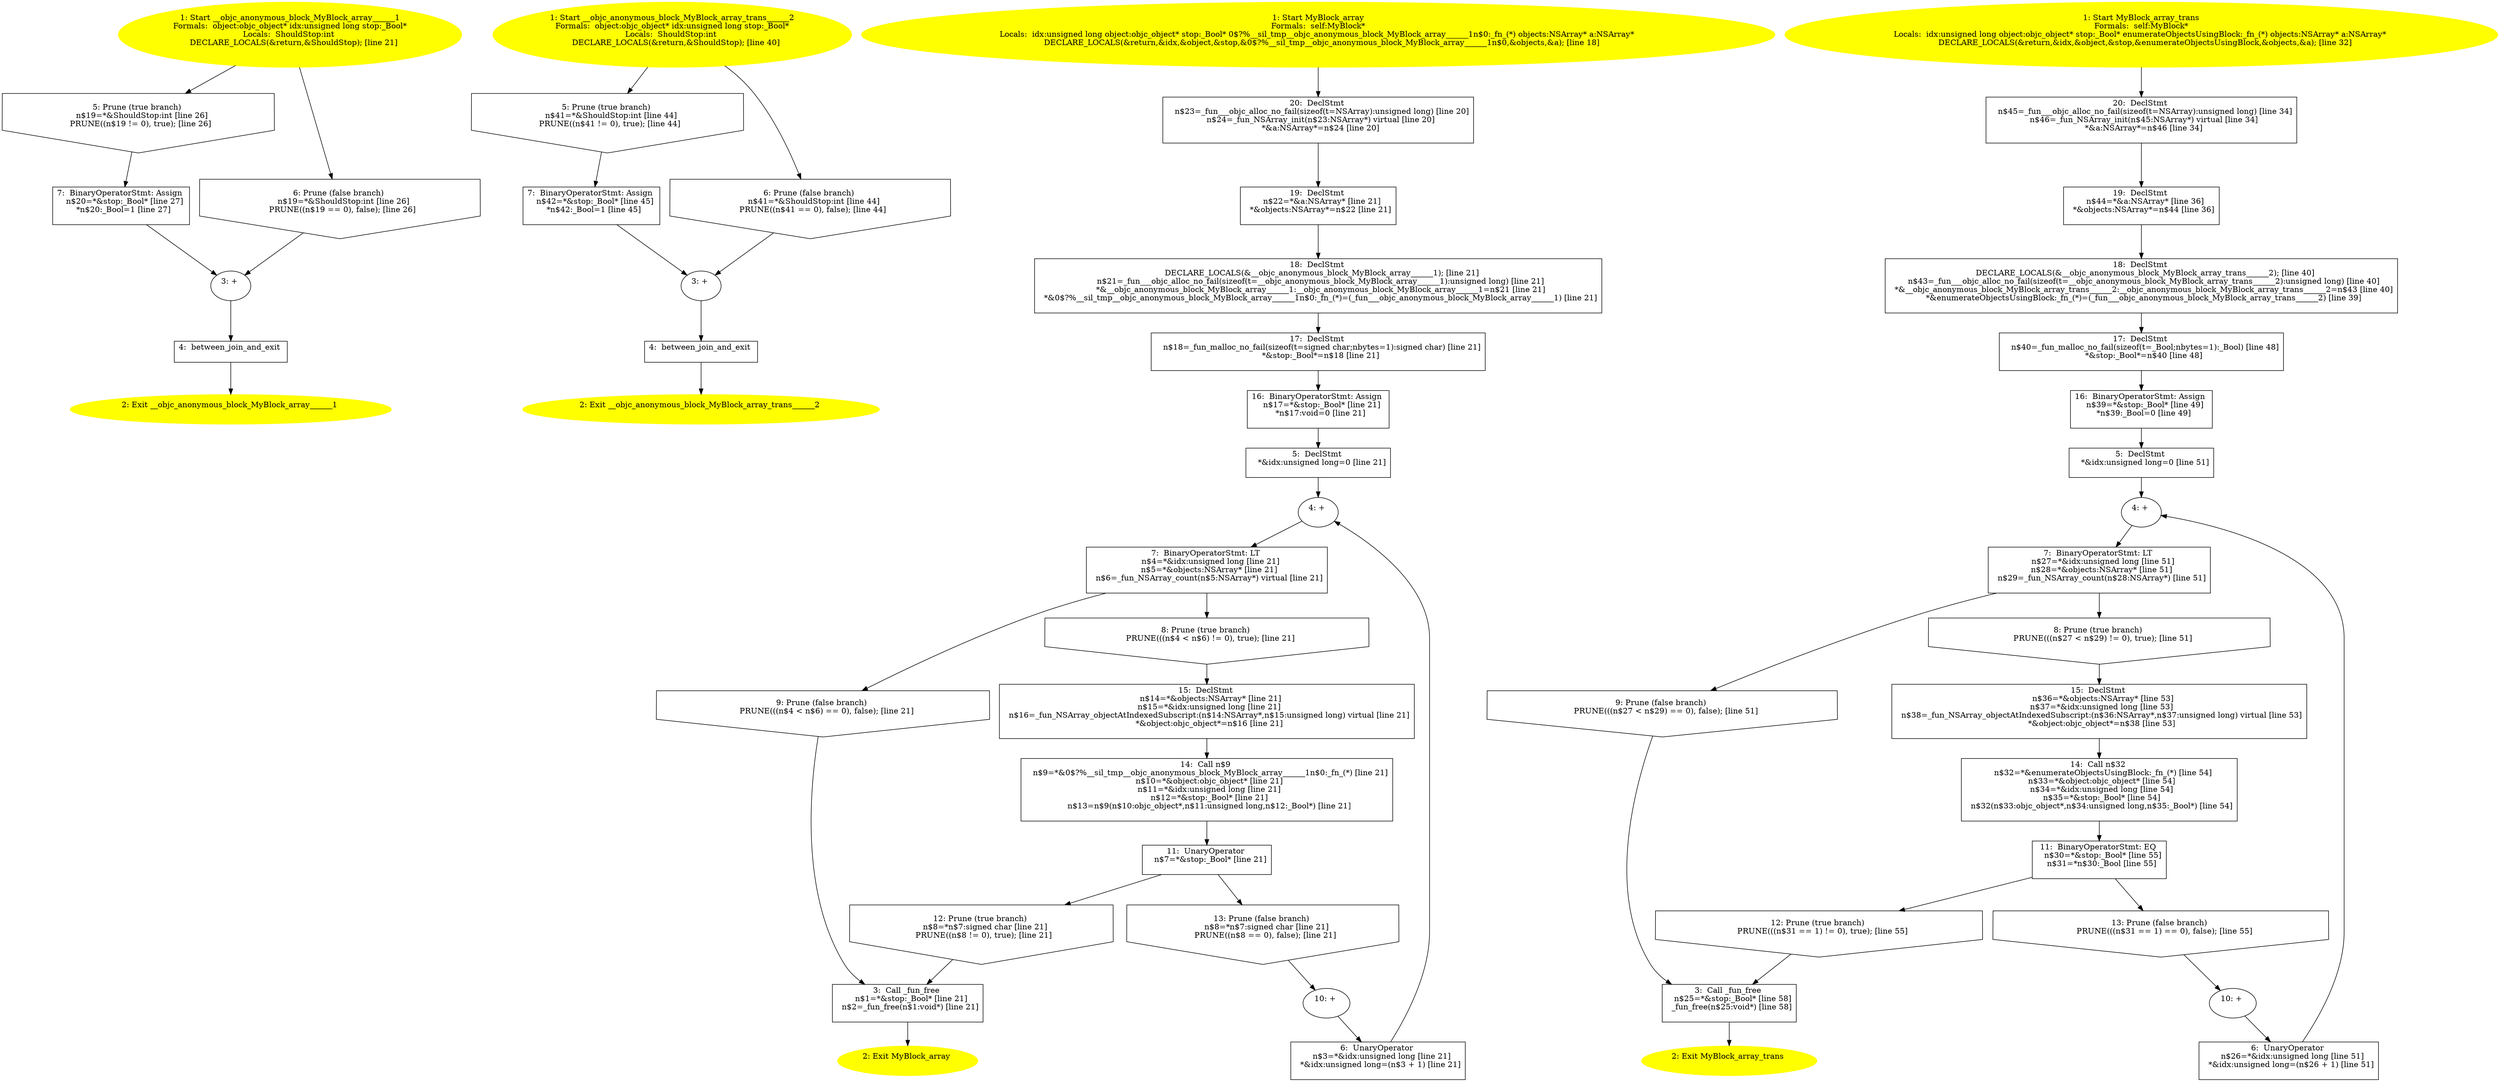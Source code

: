 /* @generated */
digraph iCFG {
"__objc_anonymous_block_MyBlock_array______1.bbadc16d5b5c97477e972b47a398046c_1" [label="1: Start __objc_anonymous_block_MyBlock_array______1\nFormals:  object:objc_object* idx:unsigned long stop:_Bool*\nLocals:  ShouldStop:int \n   DECLARE_LOCALS(&return,&ShouldStop); [line 21]\n " color=yellow style=filled]
	

	 "__objc_anonymous_block_MyBlock_array______1.bbadc16d5b5c97477e972b47a398046c_1" -> "__objc_anonymous_block_MyBlock_array______1.bbadc16d5b5c97477e972b47a398046c_5" ;
	 "__objc_anonymous_block_MyBlock_array______1.bbadc16d5b5c97477e972b47a398046c_1" -> "__objc_anonymous_block_MyBlock_array______1.bbadc16d5b5c97477e972b47a398046c_6" ;
"__objc_anonymous_block_MyBlock_array______1.bbadc16d5b5c97477e972b47a398046c_2" [label="2: Exit __objc_anonymous_block_MyBlock_array______1 \n  " color=yellow style=filled]
	

"__objc_anonymous_block_MyBlock_array______1.bbadc16d5b5c97477e972b47a398046c_3" [label="3: + \n  " ]
	

	 "__objc_anonymous_block_MyBlock_array______1.bbadc16d5b5c97477e972b47a398046c_3" -> "__objc_anonymous_block_MyBlock_array______1.bbadc16d5b5c97477e972b47a398046c_4" ;
"__objc_anonymous_block_MyBlock_array______1.bbadc16d5b5c97477e972b47a398046c_4" [label="4:  between_join_and_exit \n  " shape="box"]
	

	 "__objc_anonymous_block_MyBlock_array______1.bbadc16d5b5c97477e972b47a398046c_4" -> "__objc_anonymous_block_MyBlock_array______1.bbadc16d5b5c97477e972b47a398046c_2" ;
"__objc_anonymous_block_MyBlock_array______1.bbadc16d5b5c97477e972b47a398046c_5" [label="5: Prune (true branch) \n   n$19=*&ShouldStop:int [line 26]\n  PRUNE((n$19 != 0), true); [line 26]\n " shape="invhouse"]
	

	 "__objc_anonymous_block_MyBlock_array______1.bbadc16d5b5c97477e972b47a398046c_5" -> "__objc_anonymous_block_MyBlock_array______1.bbadc16d5b5c97477e972b47a398046c_7" ;
"__objc_anonymous_block_MyBlock_array______1.bbadc16d5b5c97477e972b47a398046c_6" [label="6: Prune (false branch) \n   n$19=*&ShouldStop:int [line 26]\n  PRUNE((n$19 == 0), false); [line 26]\n " shape="invhouse"]
	

	 "__objc_anonymous_block_MyBlock_array______1.bbadc16d5b5c97477e972b47a398046c_6" -> "__objc_anonymous_block_MyBlock_array______1.bbadc16d5b5c97477e972b47a398046c_3" ;
"__objc_anonymous_block_MyBlock_array______1.bbadc16d5b5c97477e972b47a398046c_7" [label="7:  BinaryOperatorStmt: Assign \n   n$20=*&stop:_Bool* [line 27]\n  *n$20:_Bool=1 [line 27]\n " shape="box"]
	

	 "__objc_anonymous_block_MyBlock_array______1.bbadc16d5b5c97477e972b47a398046c_7" -> "__objc_anonymous_block_MyBlock_array______1.bbadc16d5b5c97477e972b47a398046c_3" ;
"__objc_anonymous_block_MyBlock_array_trans______2.fea1d428975900396f66cb7e1f340c5f_1" [label="1: Start __objc_anonymous_block_MyBlock_array_trans______2\nFormals:  object:objc_object* idx:unsigned long stop:_Bool*\nLocals:  ShouldStop:int \n   DECLARE_LOCALS(&return,&ShouldStop); [line 40]\n " color=yellow style=filled]
	

	 "__objc_anonymous_block_MyBlock_array_trans______2.fea1d428975900396f66cb7e1f340c5f_1" -> "__objc_anonymous_block_MyBlock_array_trans______2.fea1d428975900396f66cb7e1f340c5f_5" ;
	 "__objc_anonymous_block_MyBlock_array_trans______2.fea1d428975900396f66cb7e1f340c5f_1" -> "__objc_anonymous_block_MyBlock_array_trans______2.fea1d428975900396f66cb7e1f340c5f_6" ;
"__objc_anonymous_block_MyBlock_array_trans______2.fea1d428975900396f66cb7e1f340c5f_2" [label="2: Exit __objc_anonymous_block_MyBlock_array_trans______2 \n  " color=yellow style=filled]
	

"__objc_anonymous_block_MyBlock_array_trans______2.fea1d428975900396f66cb7e1f340c5f_3" [label="3: + \n  " ]
	

	 "__objc_anonymous_block_MyBlock_array_trans______2.fea1d428975900396f66cb7e1f340c5f_3" -> "__objc_anonymous_block_MyBlock_array_trans______2.fea1d428975900396f66cb7e1f340c5f_4" ;
"__objc_anonymous_block_MyBlock_array_trans______2.fea1d428975900396f66cb7e1f340c5f_4" [label="4:  between_join_and_exit \n  " shape="box"]
	

	 "__objc_anonymous_block_MyBlock_array_trans______2.fea1d428975900396f66cb7e1f340c5f_4" -> "__objc_anonymous_block_MyBlock_array_trans______2.fea1d428975900396f66cb7e1f340c5f_2" ;
"__objc_anonymous_block_MyBlock_array_trans______2.fea1d428975900396f66cb7e1f340c5f_5" [label="5: Prune (true branch) \n   n$41=*&ShouldStop:int [line 44]\n  PRUNE((n$41 != 0), true); [line 44]\n " shape="invhouse"]
	

	 "__objc_anonymous_block_MyBlock_array_trans______2.fea1d428975900396f66cb7e1f340c5f_5" -> "__objc_anonymous_block_MyBlock_array_trans______2.fea1d428975900396f66cb7e1f340c5f_7" ;
"__objc_anonymous_block_MyBlock_array_trans______2.fea1d428975900396f66cb7e1f340c5f_6" [label="6: Prune (false branch) \n   n$41=*&ShouldStop:int [line 44]\n  PRUNE((n$41 == 0), false); [line 44]\n " shape="invhouse"]
	

	 "__objc_anonymous_block_MyBlock_array_trans______2.fea1d428975900396f66cb7e1f340c5f_6" -> "__objc_anonymous_block_MyBlock_array_trans______2.fea1d428975900396f66cb7e1f340c5f_3" ;
"__objc_anonymous_block_MyBlock_array_trans______2.fea1d428975900396f66cb7e1f340c5f_7" [label="7:  BinaryOperatorStmt: Assign \n   n$42=*&stop:_Bool* [line 45]\n  *n$42:_Bool=1 [line 45]\n " shape="box"]
	

	 "__objc_anonymous_block_MyBlock_array_trans______2.fea1d428975900396f66cb7e1f340c5f_7" -> "__objc_anonymous_block_MyBlock_array_trans______2.fea1d428975900396f66cb7e1f340c5f_3" ;
"array#MyBlock#instance.8be6e5b5e968d186440e1931c9eb40de_1" [label="1: Start MyBlock_array\nFormals:  self:MyBlock*\nLocals:  idx:unsigned long object:objc_object* stop:_Bool* 0$?%__sil_tmp__objc_anonymous_block_MyBlock_array______1n$0:_fn_(*) objects:NSArray* a:NSArray* \n   DECLARE_LOCALS(&return,&idx,&object,&stop,&0$?%__sil_tmp__objc_anonymous_block_MyBlock_array______1n$0,&objects,&a); [line 18]\n " color=yellow style=filled]
	

	 "array#MyBlock#instance.8be6e5b5e968d186440e1931c9eb40de_1" -> "array#MyBlock#instance.8be6e5b5e968d186440e1931c9eb40de_20" ;
"array#MyBlock#instance.8be6e5b5e968d186440e1931c9eb40de_2" [label="2: Exit MyBlock_array \n  " color=yellow style=filled]
	

"array#MyBlock#instance.8be6e5b5e968d186440e1931c9eb40de_3" [label="3:  Call _fun_free \n   n$1=*&stop:_Bool* [line 21]\n  n$2=_fun_free(n$1:void*) [line 21]\n " shape="box"]
	

	 "array#MyBlock#instance.8be6e5b5e968d186440e1931c9eb40de_3" -> "array#MyBlock#instance.8be6e5b5e968d186440e1931c9eb40de_2" ;
"array#MyBlock#instance.8be6e5b5e968d186440e1931c9eb40de_4" [label="4: + \n  " ]
	

	 "array#MyBlock#instance.8be6e5b5e968d186440e1931c9eb40de_4" -> "array#MyBlock#instance.8be6e5b5e968d186440e1931c9eb40de_7" ;
"array#MyBlock#instance.8be6e5b5e968d186440e1931c9eb40de_5" [label="5:  DeclStmt \n   *&idx:unsigned long=0 [line 21]\n " shape="box"]
	

	 "array#MyBlock#instance.8be6e5b5e968d186440e1931c9eb40de_5" -> "array#MyBlock#instance.8be6e5b5e968d186440e1931c9eb40de_4" ;
"array#MyBlock#instance.8be6e5b5e968d186440e1931c9eb40de_6" [label="6:  UnaryOperator \n   n$3=*&idx:unsigned long [line 21]\n  *&idx:unsigned long=(n$3 + 1) [line 21]\n " shape="box"]
	

	 "array#MyBlock#instance.8be6e5b5e968d186440e1931c9eb40de_6" -> "array#MyBlock#instance.8be6e5b5e968d186440e1931c9eb40de_4" ;
"array#MyBlock#instance.8be6e5b5e968d186440e1931c9eb40de_7" [label="7:  BinaryOperatorStmt: LT \n   n$4=*&idx:unsigned long [line 21]\n  n$5=*&objects:NSArray* [line 21]\n  n$6=_fun_NSArray_count(n$5:NSArray*) virtual [line 21]\n " shape="box"]
	

	 "array#MyBlock#instance.8be6e5b5e968d186440e1931c9eb40de_7" -> "array#MyBlock#instance.8be6e5b5e968d186440e1931c9eb40de_8" ;
	 "array#MyBlock#instance.8be6e5b5e968d186440e1931c9eb40de_7" -> "array#MyBlock#instance.8be6e5b5e968d186440e1931c9eb40de_9" ;
"array#MyBlock#instance.8be6e5b5e968d186440e1931c9eb40de_8" [label="8: Prune (true branch) \n   PRUNE(((n$4 < n$6) != 0), true); [line 21]\n " shape="invhouse"]
	

	 "array#MyBlock#instance.8be6e5b5e968d186440e1931c9eb40de_8" -> "array#MyBlock#instance.8be6e5b5e968d186440e1931c9eb40de_15" ;
"array#MyBlock#instance.8be6e5b5e968d186440e1931c9eb40de_9" [label="9: Prune (false branch) \n   PRUNE(((n$4 < n$6) == 0), false); [line 21]\n " shape="invhouse"]
	

	 "array#MyBlock#instance.8be6e5b5e968d186440e1931c9eb40de_9" -> "array#MyBlock#instance.8be6e5b5e968d186440e1931c9eb40de_3" ;
"array#MyBlock#instance.8be6e5b5e968d186440e1931c9eb40de_10" [label="10: + \n  " ]
	

	 "array#MyBlock#instance.8be6e5b5e968d186440e1931c9eb40de_10" -> "array#MyBlock#instance.8be6e5b5e968d186440e1931c9eb40de_6" ;
"array#MyBlock#instance.8be6e5b5e968d186440e1931c9eb40de_11" [label="11:  UnaryOperator \n   n$7=*&stop:_Bool* [line 21]\n " shape="box"]
	

	 "array#MyBlock#instance.8be6e5b5e968d186440e1931c9eb40de_11" -> "array#MyBlock#instance.8be6e5b5e968d186440e1931c9eb40de_12" ;
	 "array#MyBlock#instance.8be6e5b5e968d186440e1931c9eb40de_11" -> "array#MyBlock#instance.8be6e5b5e968d186440e1931c9eb40de_13" ;
"array#MyBlock#instance.8be6e5b5e968d186440e1931c9eb40de_12" [label="12: Prune (true branch) \n   n$8=*n$7:signed char [line 21]\n  PRUNE((n$8 != 0), true); [line 21]\n " shape="invhouse"]
	

	 "array#MyBlock#instance.8be6e5b5e968d186440e1931c9eb40de_12" -> "array#MyBlock#instance.8be6e5b5e968d186440e1931c9eb40de_3" ;
"array#MyBlock#instance.8be6e5b5e968d186440e1931c9eb40de_13" [label="13: Prune (false branch) \n   n$8=*n$7:signed char [line 21]\n  PRUNE((n$8 == 0), false); [line 21]\n " shape="invhouse"]
	

	 "array#MyBlock#instance.8be6e5b5e968d186440e1931c9eb40de_13" -> "array#MyBlock#instance.8be6e5b5e968d186440e1931c9eb40de_10" ;
"array#MyBlock#instance.8be6e5b5e968d186440e1931c9eb40de_14" [label="14:  Call n$9 \n   n$9=*&0$?%__sil_tmp__objc_anonymous_block_MyBlock_array______1n$0:_fn_(*) [line 21]\n  n$10=*&object:objc_object* [line 21]\n  n$11=*&idx:unsigned long [line 21]\n  n$12=*&stop:_Bool* [line 21]\n  n$13=n$9(n$10:objc_object*,n$11:unsigned long,n$12:_Bool*) [line 21]\n " shape="box"]
	

	 "array#MyBlock#instance.8be6e5b5e968d186440e1931c9eb40de_14" -> "array#MyBlock#instance.8be6e5b5e968d186440e1931c9eb40de_11" ;
"array#MyBlock#instance.8be6e5b5e968d186440e1931c9eb40de_15" [label="15:  DeclStmt \n   n$14=*&objects:NSArray* [line 21]\n  n$15=*&idx:unsigned long [line 21]\n  n$16=_fun_NSArray_objectAtIndexedSubscript:(n$14:NSArray*,n$15:unsigned long) virtual [line 21]\n  *&object:objc_object*=n$16 [line 21]\n " shape="box"]
	

	 "array#MyBlock#instance.8be6e5b5e968d186440e1931c9eb40de_15" -> "array#MyBlock#instance.8be6e5b5e968d186440e1931c9eb40de_14" ;
"array#MyBlock#instance.8be6e5b5e968d186440e1931c9eb40de_16" [label="16:  BinaryOperatorStmt: Assign \n   n$17=*&stop:_Bool* [line 21]\n  *n$17:void=0 [line 21]\n " shape="box"]
	

	 "array#MyBlock#instance.8be6e5b5e968d186440e1931c9eb40de_16" -> "array#MyBlock#instance.8be6e5b5e968d186440e1931c9eb40de_5" ;
"array#MyBlock#instance.8be6e5b5e968d186440e1931c9eb40de_17" [label="17:  DeclStmt \n   n$18=_fun_malloc_no_fail(sizeof(t=signed char;nbytes=1):signed char) [line 21]\n  *&stop:_Bool*=n$18 [line 21]\n " shape="box"]
	

	 "array#MyBlock#instance.8be6e5b5e968d186440e1931c9eb40de_17" -> "array#MyBlock#instance.8be6e5b5e968d186440e1931c9eb40de_16" ;
"array#MyBlock#instance.8be6e5b5e968d186440e1931c9eb40de_18" [label="18:  DeclStmt \n   DECLARE_LOCALS(&__objc_anonymous_block_MyBlock_array______1); [line 21]\n  n$21=_fun___objc_alloc_no_fail(sizeof(t=__objc_anonymous_block_MyBlock_array______1):unsigned long) [line 21]\n  *&__objc_anonymous_block_MyBlock_array______1:__objc_anonymous_block_MyBlock_array______1=n$21 [line 21]\n  *&0$?%__sil_tmp__objc_anonymous_block_MyBlock_array______1n$0:_fn_(*)=(_fun___objc_anonymous_block_MyBlock_array______1) [line 21]\n " shape="box"]
	

	 "array#MyBlock#instance.8be6e5b5e968d186440e1931c9eb40de_18" -> "array#MyBlock#instance.8be6e5b5e968d186440e1931c9eb40de_17" ;
"array#MyBlock#instance.8be6e5b5e968d186440e1931c9eb40de_19" [label="19:  DeclStmt \n   n$22=*&a:NSArray* [line 21]\n  *&objects:NSArray*=n$22 [line 21]\n " shape="box"]
	

	 "array#MyBlock#instance.8be6e5b5e968d186440e1931c9eb40de_19" -> "array#MyBlock#instance.8be6e5b5e968d186440e1931c9eb40de_18" ;
"array#MyBlock#instance.8be6e5b5e968d186440e1931c9eb40de_20" [label="20:  DeclStmt \n   n$23=_fun___objc_alloc_no_fail(sizeof(t=NSArray):unsigned long) [line 20]\n  n$24=_fun_NSArray_init(n$23:NSArray*) virtual [line 20]\n  *&a:NSArray*=n$24 [line 20]\n " shape="box"]
	

	 "array#MyBlock#instance.8be6e5b5e968d186440e1931c9eb40de_20" -> "array#MyBlock#instance.8be6e5b5e968d186440e1931c9eb40de_19" ;
"array_trans#MyBlock#instance.13289a590560d0628a3ae5174e716a32_1" [label="1: Start MyBlock_array_trans\nFormals:  self:MyBlock*\nLocals:  idx:unsigned long object:objc_object* stop:_Bool* enumerateObjectsUsingBlock:_fn_(*) objects:NSArray* a:NSArray* \n   DECLARE_LOCALS(&return,&idx,&object,&stop,&enumerateObjectsUsingBlock,&objects,&a); [line 32]\n " color=yellow style=filled]
	

	 "array_trans#MyBlock#instance.13289a590560d0628a3ae5174e716a32_1" -> "array_trans#MyBlock#instance.13289a590560d0628a3ae5174e716a32_20" ;
"array_trans#MyBlock#instance.13289a590560d0628a3ae5174e716a32_2" [label="2: Exit MyBlock_array_trans \n  " color=yellow style=filled]
	

"array_trans#MyBlock#instance.13289a590560d0628a3ae5174e716a32_3" [label="3:  Call _fun_free \n   n$25=*&stop:_Bool* [line 58]\n  _fun_free(n$25:void*) [line 58]\n " shape="box"]
	

	 "array_trans#MyBlock#instance.13289a590560d0628a3ae5174e716a32_3" -> "array_trans#MyBlock#instance.13289a590560d0628a3ae5174e716a32_2" ;
"array_trans#MyBlock#instance.13289a590560d0628a3ae5174e716a32_4" [label="4: + \n  " ]
	

	 "array_trans#MyBlock#instance.13289a590560d0628a3ae5174e716a32_4" -> "array_trans#MyBlock#instance.13289a590560d0628a3ae5174e716a32_7" ;
"array_trans#MyBlock#instance.13289a590560d0628a3ae5174e716a32_5" [label="5:  DeclStmt \n   *&idx:unsigned long=0 [line 51]\n " shape="box"]
	

	 "array_trans#MyBlock#instance.13289a590560d0628a3ae5174e716a32_5" -> "array_trans#MyBlock#instance.13289a590560d0628a3ae5174e716a32_4" ;
"array_trans#MyBlock#instance.13289a590560d0628a3ae5174e716a32_6" [label="6:  UnaryOperator \n   n$26=*&idx:unsigned long [line 51]\n  *&idx:unsigned long=(n$26 + 1) [line 51]\n " shape="box"]
	

	 "array_trans#MyBlock#instance.13289a590560d0628a3ae5174e716a32_6" -> "array_trans#MyBlock#instance.13289a590560d0628a3ae5174e716a32_4" ;
"array_trans#MyBlock#instance.13289a590560d0628a3ae5174e716a32_7" [label="7:  BinaryOperatorStmt: LT \n   n$27=*&idx:unsigned long [line 51]\n  n$28=*&objects:NSArray* [line 51]\n  n$29=_fun_NSArray_count(n$28:NSArray*) [line 51]\n " shape="box"]
	

	 "array_trans#MyBlock#instance.13289a590560d0628a3ae5174e716a32_7" -> "array_trans#MyBlock#instance.13289a590560d0628a3ae5174e716a32_8" ;
	 "array_trans#MyBlock#instance.13289a590560d0628a3ae5174e716a32_7" -> "array_trans#MyBlock#instance.13289a590560d0628a3ae5174e716a32_9" ;
"array_trans#MyBlock#instance.13289a590560d0628a3ae5174e716a32_8" [label="8: Prune (true branch) \n   PRUNE(((n$27 < n$29) != 0), true); [line 51]\n " shape="invhouse"]
	

	 "array_trans#MyBlock#instance.13289a590560d0628a3ae5174e716a32_8" -> "array_trans#MyBlock#instance.13289a590560d0628a3ae5174e716a32_15" ;
"array_trans#MyBlock#instance.13289a590560d0628a3ae5174e716a32_9" [label="9: Prune (false branch) \n   PRUNE(((n$27 < n$29) == 0), false); [line 51]\n " shape="invhouse"]
	

	 "array_trans#MyBlock#instance.13289a590560d0628a3ae5174e716a32_9" -> "array_trans#MyBlock#instance.13289a590560d0628a3ae5174e716a32_3" ;
"array_trans#MyBlock#instance.13289a590560d0628a3ae5174e716a32_10" [label="10: + \n  " ]
	

	 "array_trans#MyBlock#instance.13289a590560d0628a3ae5174e716a32_10" -> "array_trans#MyBlock#instance.13289a590560d0628a3ae5174e716a32_6" ;
"array_trans#MyBlock#instance.13289a590560d0628a3ae5174e716a32_11" [label="11:  BinaryOperatorStmt: EQ \n   n$30=*&stop:_Bool* [line 55]\n  n$31=*n$30:_Bool [line 55]\n " shape="box"]
	

	 "array_trans#MyBlock#instance.13289a590560d0628a3ae5174e716a32_11" -> "array_trans#MyBlock#instance.13289a590560d0628a3ae5174e716a32_12" ;
	 "array_trans#MyBlock#instance.13289a590560d0628a3ae5174e716a32_11" -> "array_trans#MyBlock#instance.13289a590560d0628a3ae5174e716a32_13" ;
"array_trans#MyBlock#instance.13289a590560d0628a3ae5174e716a32_12" [label="12: Prune (true branch) \n   PRUNE(((n$31 == 1) != 0), true); [line 55]\n " shape="invhouse"]
	

	 "array_trans#MyBlock#instance.13289a590560d0628a3ae5174e716a32_12" -> "array_trans#MyBlock#instance.13289a590560d0628a3ae5174e716a32_3" ;
"array_trans#MyBlock#instance.13289a590560d0628a3ae5174e716a32_13" [label="13: Prune (false branch) \n   PRUNE(((n$31 == 1) == 0), false); [line 55]\n " shape="invhouse"]
	

	 "array_trans#MyBlock#instance.13289a590560d0628a3ae5174e716a32_13" -> "array_trans#MyBlock#instance.13289a590560d0628a3ae5174e716a32_10" ;
"array_trans#MyBlock#instance.13289a590560d0628a3ae5174e716a32_14" [label="14:  Call n$32 \n   n$32=*&enumerateObjectsUsingBlock:_fn_(*) [line 54]\n  n$33=*&object:objc_object* [line 54]\n  n$34=*&idx:unsigned long [line 54]\n  n$35=*&stop:_Bool* [line 54]\n  n$32(n$33:objc_object*,n$34:unsigned long,n$35:_Bool*) [line 54]\n " shape="box"]
	

	 "array_trans#MyBlock#instance.13289a590560d0628a3ae5174e716a32_14" -> "array_trans#MyBlock#instance.13289a590560d0628a3ae5174e716a32_11" ;
"array_trans#MyBlock#instance.13289a590560d0628a3ae5174e716a32_15" [label="15:  DeclStmt \n   n$36=*&objects:NSArray* [line 53]\n  n$37=*&idx:unsigned long [line 53]\n  n$38=_fun_NSArray_objectAtIndexedSubscript:(n$36:NSArray*,n$37:unsigned long) virtual [line 53]\n  *&object:objc_object*=n$38 [line 53]\n " shape="box"]
	

	 "array_trans#MyBlock#instance.13289a590560d0628a3ae5174e716a32_15" -> "array_trans#MyBlock#instance.13289a590560d0628a3ae5174e716a32_14" ;
"array_trans#MyBlock#instance.13289a590560d0628a3ae5174e716a32_16" [label="16:  BinaryOperatorStmt: Assign \n   n$39=*&stop:_Bool* [line 49]\n  *n$39:_Bool=0 [line 49]\n " shape="box"]
	

	 "array_trans#MyBlock#instance.13289a590560d0628a3ae5174e716a32_16" -> "array_trans#MyBlock#instance.13289a590560d0628a3ae5174e716a32_5" ;
"array_trans#MyBlock#instance.13289a590560d0628a3ae5174e716a32_17" [label="17:  DeclStmt \n   n$40=_fun_malloc_no_fail(sizeof(t=_Bool;nbytes=1):_Bool) [line 48]\n  *&stop:_Bool*=n$40 [line 48]\n " shape="box"]
	

	 "array_trans#MyBlock#instance.13289a590560d0628a3ae5174e716a32_17" -> "array_trans#MyBlock#instance.13289a590560d0628a3ae5174e716a32_16" ;
"array_trans#MyBlock#instance.13289a590560d0628a3ae5174e716a32_18" [label="18:  DeclStmt \n   DECLARE_LOCALS(&__objc_anonymous_block_MyBlock_array_trans______2); [line 40]\n  n$43=_fun___objc_alloc_no_fail(sizeof(t=__objc_anonymous_block_MyBlock_array_trans______2):unsigned long) [line 40]\n  *&__objc_anonymous_block_MyBlock_array_trans______2:__objc_anonymous_block_MyBlock_array_trans______2=n$43 [line 40]\n  *&enumerateObjectsUsingBlock:_fn_(*)=(_fun___objc_anonymous_block_MyBlock_array_trans______2) [line 39]\n " shape="box"]
	

	 "array_trans#MyBlock#instance.13289a590560d0628a3ae5174e716a32_18" -> "array_trans#MyBlock#instance.13289a590560d0628a3ae5174e716a32_17" ;
"array_trans#MyBlock#instance.13289a590560d0628a3ae5174e716a32_19" [label="19:  DeclStmt \n   n$44=*&a:NSArray* [line 36]\n  *&objects:NSArray*=n$44 [line 36]\n " shape="box"]
	

	 "array_trans#MyBlock#instance.13289a590560d0628a3ae5174e716a32_19" -> "array_trans#MyBlock#instance.13289a590560d0628a3ae5174e716a32_18" ;
"array_trans#MyBlock#instance.13289a590560d0628a3ae5174e716a32_20" [label="20:  DeclStmt \n   n$45=_fun___objc_alloc_no_fail(sizeof(t=NSArray):unsigned long) [line 34]\n  n$46=_fun_NSArray_init(n$45:NSArray*) virtual [line 34]\n  *&a:NSArray*=n$46 [line 34]\n " shape="box"]
	

	 "array_trans#MyBlock#instance.13289a590560d0628a3ae5174e716a32_20" -> "array_trans#MyBlock#instance.13289a590560d0628a3ae5174e716a32_19" ;
}
